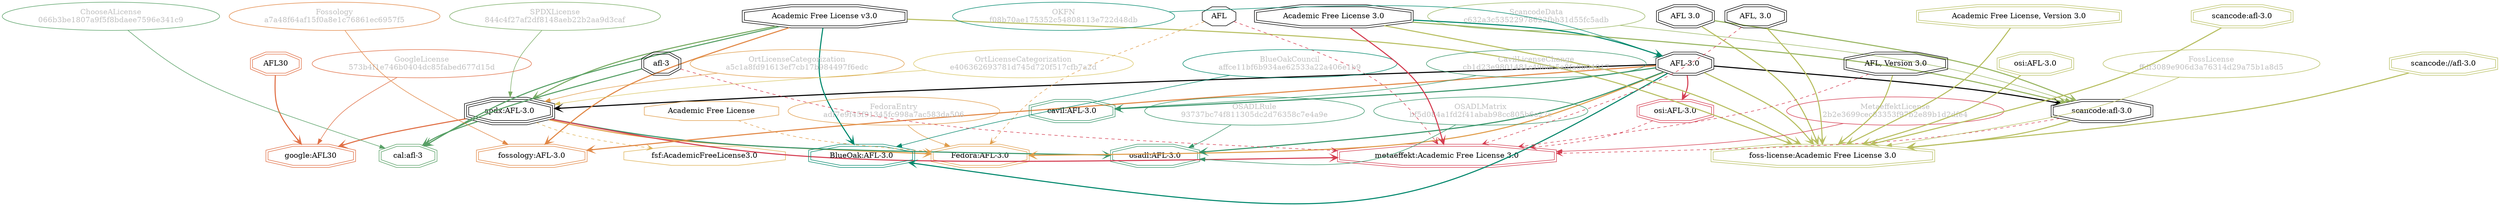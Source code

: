 strict digraph {
    node [shape=box];
    graph [splines=curved];
    66 [label="SPDXLicense\n844c4f27af2df8148aeb22b2aa9d3caf"
       ,fontcolor=gray
       ,color="#78ab63"
       ,fillcolor="beige;1"
       ,shape=ellipse];
    67 [label="spdx:AFL-3.0"
       ,shape=tripleoctagon];
    68 [label="AFL-3.0"
       ,shape=doubleoctagon];
    69 [label="Academic Free License v3.0"
       ,shape=doubleoctagon];
    4954 [label="GoogleLicense\n573b4f1e746b0404dc85fabed677d15d"
         ,fontcolor=gray
         ,color="#e06f45"
         ,fillcolor="beige;1"
         ,shape=ellipse];
    4955 [label="google:AFL30"
         ,color="#e06f45"
         ,shape=doubleoctagon];
    4956 [label=AFL30
         ,color="#e06f45"
         ,shape=doubleoctagon];
    5293 [label="Academic Free License"
         ,color="#e09d4b"
         ,shape=octagon];
    5294 [label=AFL,shape=octagon];
    5298 [label="FedoraEntry\nadf7e9f45f91345fc998a7ac583da506"
         ,fontcolor=gray
         ,color="#e09d4b"
         ,fillcolor="beige;1"
         ,shape=ellipse];
    5299 [label="Fedora:AFL-3.0"
         ,color="#e09d4b"
         ,shape=doubleoctagon];
    8230 [label="BlueOakCouncil\naffce11bf6b934ae62533a22a406e1b9"
         ,fontcolor=gray
         ,color="#00876c"
         ,fillcolor="beige;1"
         ,shape=ellipse];
    8231 [label="BlueOak:AFL-3.0"
         ,color="#00876c"
         ,shape=doubleoctagon];
    8955 [label="OSADLRule\n93737bc74f811305dc2d76358c7e4a9e"
         ,fontcolor=gray
         ,color="#379469"
         ,fillcolor="beige;1"
         ,shape=ellipse];
    8956 [label="osadl:AFL-3.0"
         ,color="#379469"
         ,shape=doubleoctagon];
    9290 [label="OSADLMatrix\nbf5d084a1fd2f41abab98cc805b6e27c"
         ,fontcolor=gray
         ,color="#379469"
         ,fillcolor="beige;1"
         ,shape=ellipse];
    9545 [label="fsf:AcademicFreeLicense3.0"
         ,color="#deb256"
         ,shape=octagon];
    10341 [label="ChooseALicense\n066b3be1807a9f5f8bdaee7596e341c9"
          ,fontcolor=gray
          ,color="#58a066"
          ,fillcolor="beige;1"
          ,shape=ellipse];
    10342 [label="cal:afl-3"
          ,color="#58a066"
          ,shape=doubleoctagon];
    10343 [label="afl-3"
          ,shape=doubleoctagon];
    10899 [label="ScancodeData\nc632a3c53522978622fbb31d55fc5adb"
          ,fontcolor=gray
          ,color="#98b561"
          ,fillcolor="beige;1"
          ,shape=ellipse];
    10900 [label="scancode:afl-3.0"
          ,shape=doubleoctagon];
    10901 [label="AFL 3.0"
          ,shape=doubleoctagon];
    10902 [label="Academic Free License 3.0"
          ,shape=doubleoctagon];
    25483 [label="Fossology\na7a48f64af15f0a8e1c76861ec6957f5"
          ,fontcolor=gray
          ,color="#e18745"
          ,fillcolor="beige;1"
          ,shape=ellipse];
    25484 [label="fossology:AFL-3.0"
          ,color="#e18745"
          ,shape=doubleoctagon];
    27732 [label="OKFN\nf08b70ae175352c54808113e722d48db"
          ,fontcolor=gray
          ,color="#00876c"
          ,fillcolor="beige;1"
          ,shape=ellipse];
    27981 [label="OrtLicenseCategorization\na5c1a8fd91613ef7cb17b984497f6edc"
          ,fontcolor=gray
          ,color="#e09d4b"
          ,fillcolor="beige;1"
          ,shape=ellipse];
    34849 [label="OrtLicenseCategorization\ne406362693781d745d720f517cfb7a2d"
          ,fontcolor=gray
          ,color="#dac767"
          ,fillcolor="beige;1"
          ,shape=ellipse];
    35838 [label="CavilLicenseChange\ncb1d23e9801481c496dc5a8fa0b04017"
          ,fontcolor=gray
          ,color="#379469"
          ,fillcolor="beige;1"
          ,shape=ellipse];
    35839 [label="cavil:AFL-3.0"
          ,color="#379469"
          ,shape=doubleoctagon];
    38613 [label="MetaeffektLicense\n2b2e3699cec83353f97b2e89b1d2dfe4"
          ,fontcolor=gray
          ,color="#d43d51"
          ,fillcolor="beige;1"
          ,shape=ellipse];
    38614 [label="metaeffekt:Academic Free License 3.0"
          ,color="#d43d51"
          ,shape=doubleoctagon];
    38615 [label="AFL, Version 3.0"
          ,shape=doubleoctagon];
    38616 [label="AFL, 3.0"
          ,shape=doubleoctagon];
    38617 [label="osi:AFL-3.0"
          ,color="#d43d51"
          ,shape=doubleoctagon];
    50165 [label="FossLicense\nffdf3089e906d3a76314d29a75b1a8d5"
          ,fontcolor=gray
          ,color="#b8bf62"
          ,fillcolor="beige;1"
          ,shape=ellipse];
    50166 [label="foss-license:Academic Free License 3.0"
          ,color="#b8bf62"
          ,shape=doubleoctagon];
    50167 [label="Academic Free License, Version 3.0"
          ,color="#b8bf62"
          ,shape=doubleoctagon];
    50168 [label="scancode://afl-3.0"
          ,color="#b8bf62"
          ,shape=doubleoctagon];
    50169 [label="scancode:afl-3.0"
          ,color="#b8bf62"
          ,shape=doubleoctagon];
    50170 [label="osi:AFL-3.0"
          ,color="#b8bf62"
          ,shape=doubleoctagon];
    66 -> 67 [weight=0.5
             ,color="#78ab63"];
    67 -> 4955 [style=bold
               ,arrowhead=vee
               ,weight=0.7
               ,color="#e06f45"];
    67 -> 5299 [style=bold
               ,arrowhead=vee
               ,weight=0.7
               ,color="#e09d4b"];
    67 -> 8956 [style=bold
               ,arrowhead=vee
               ,weight=0.7
               ,color="#379469"];
    67 -> 9545 [style=dashed
               ,arrowhead=vee
               ,weight=0.5
               ,color="#deb256"];
    67 -> 10342 [style=bold
                ,arrowhead=vee
                ,weight=0.7
                ,color="#58a066"];
    67 -> 38614 [style=bold
                ,arrowhead=vee
                ,weight=0.7
                ,color="#d43d51"];
    68 -> 67 [style=bold
             ,arrowhead=vee
             ,weight=0.7];
    68 -> 5299 [style=bold
               ,arrowhead=vee
               ,weight=0.7
               ,color="#e09d4b"];
    68 -> 8231 [style=bold
               ,arrowhead=vee
               ,weight=0.7
               ,color="#00876c"];
    68 -> 8956 [style=bold
               ,arrowhead=vee
               ,weight=0.7
               ,color="#379469"];
    68 -> 10900 [style=bold
                ,arrowhead=vee
                ,weight=0.7];
    68 -> 25484 [style=bold
                ,arrowhead=vee
                ,weight=0.7
                ,color="#e18745"];
    68 -> 35839 [style=bold
                ,arrowhead=vee
                ,weight=0.7
                ,color="#379469"];
    68 -> 35839 [style=bold
                ,arrowhead=vee
                ,weight=0.7
                ,color="#379469"];
    68 -> 38617 [style=bold
                ,arrowhead=vee
                ,weight=0.7
                ,color="#d43d51"];
    68 -> 50166 [style=bold
                ,arrowhead=vee
                ,weight=0.7
                ,color="#b8bf62"];
    69 -> 67 [style=bold
             ,arrowhead=vee
             ,weight=0.7
             ,color="#78ab63"];
    69 -> 8231 [style=bold
               ,arrowhead=vee
               ,weight=0.7
               ,color="#00876c"];
    69 -> 10342 [style=bold
                ,arrowhead=vee
                ,weight=0.7
                ,color="#58a066"];
    69 -> 25484 [style=bold
                ,arrowhead=vee
                ,weight=0.7
                ,color="#e18745"];
    69 -> 50166 [style=bold
                ,arrowhead=vee
                ,weight=0.7
                ,color="#b8bf62"];
    4954 -> 4955 [weight=0.5
                 ,color="#e06f45"];
    4956 -> 4955 [style=bold
                 ,arrowhead=vee
                 ,weight=0.7
                 ,color="#e06f45"];
    5293 -> 5299 [style=dashed
                 ,arrowhead=vee
                 ,weight=0.5
                 ,color="#e09d4b"];
    5294 -> 5299 [style=dashed
                 ,arrowhead=vee
                 ,weight=0.5
                 ,color="#e09d4b"];
    5294 -> 38614 [style=dashed
                  ,arrowhead=vee
                  ,weight=0.5
                  ,color="#d43d51"];
    5298 -> 5299 [weight=0.5
                 ,color="#e09d4b"];
    8230 -> 8231 [weight=0.5
                 ,color="#00876c"];
    8955 -> 8956 [weight=0.5
                 ,color="#379469"];
    9290 -> 8956 [weight=0.5
                 ,color="#379469"];
    10341 -> 10342 [weight=0.5
                   ,color="#58a066"];
    10343 -> 10342 [style=bold
                   ,arrowhead=vee
                   ,weight=0.7
                   ,color="#58a066"];
    10343 -> 38614 [style=dashed
                   ,arrowhead=vee
                   ,weight=0.5
                   ,color="#d43d51"];
    10899 -> 10900 [weight=0.5
                   ,color="#98b561"];
    10900 -> 38614 [style=dashed
                   ,arrowhead=vee
                   ,weight=0.5
                   ,color="#d43d51"];
    10900 -> 50166 [style=bold
                   ,arrowhead=vee
                   ,weight=0.7
                   ,color="#b8bf62"];
    10901 -> 10900 [style=bold
                   ,arrowhead=vee
                   ,weight=0.7
                   ,color="#98b561"];
    10901 -> 50166 [style=bold
                   ,arrowhead=vee
                   ,weight=0.7
                   ,color="#b8bf62"];
    10902 -> 68 [style=bold
                ,arrowhead=vee
                ,weight=0.7
                ,color="#00876c"];
    10902 -> 10900 [style=bold
                   ,arrowhead=vee
                   ,weight=0.7
                   ,color="#98b561"];
    10902 -> 38614 [style=bold
                   ,arrowhead=vee
                   ,weight=0.7
                   ,color="#d43d51"];
    10902 -> 50166 [style=bold
                   ,arrowhead=vee
                   ,weight=0.7
                   ,color="#b8bf62"];
    25483 -> 25484 [weight=0.5
                   ,color="#e18745"];
    27732 -> 68 [weight=0.5
                ,color="#00876c"];
    27981 -> 67 [weight=0.5
                ,color="#e09d4b"];
    34849 -> 67 [weight=0.5
                ,color="#dac767"];
    35838 -> 35839 [weight=0.5
                   ,color="#379469"];
    38613 -> 38614 [weight=0.5
                   ,color="#d43d51"];
    38615 -> 38614 [style=dashed
                   ,arrowhead=vee
                   ,weight=0.5
                   ,color="#d43d51"];
    38615 -> 50166 [style=bold
                   ,arrowhead=vee
                   ,weight=0.7
                   ,color="#b8bf62"];
    38616 -> 38614 [style=dashed
                   ,arrowhead=vee
                   ,weight=0.5
                   ,color="#d43d51"];
    38616 -> 50166 [style=bold
                   ,arrowhead=vee
                   ,weight=0.7
                   ,color="#b8bf62"];
    38617 -> 38614 [style=dashed
                   ,arrowhead=vee
                   ,weight=0.5
                   ,color="#d43d51"];
    50165 -> 50166 [weight=0.5
                   ,color="#b8bf62"];
    50167 -> 50166 [style=bold
                   ,arrowhead=vee
                   ,weight=0.7
                   ,color="#b8bf62"];
    50168 -> 50166 [style=bold
                   ,arrowhead=vee
                   ,weight=0.7
                   ,color="#b8bf62"];
    50169 -> 50166 [style=bold
                   ,arrowhead=vee
                   ,weight=0.7
                   ,color="#b8bf62"];
    50170 -> 50166 [style=bold
                   ,arrowhead=vee
                   ,weight=0.7
                   ,color="#b8bf62"];
}

